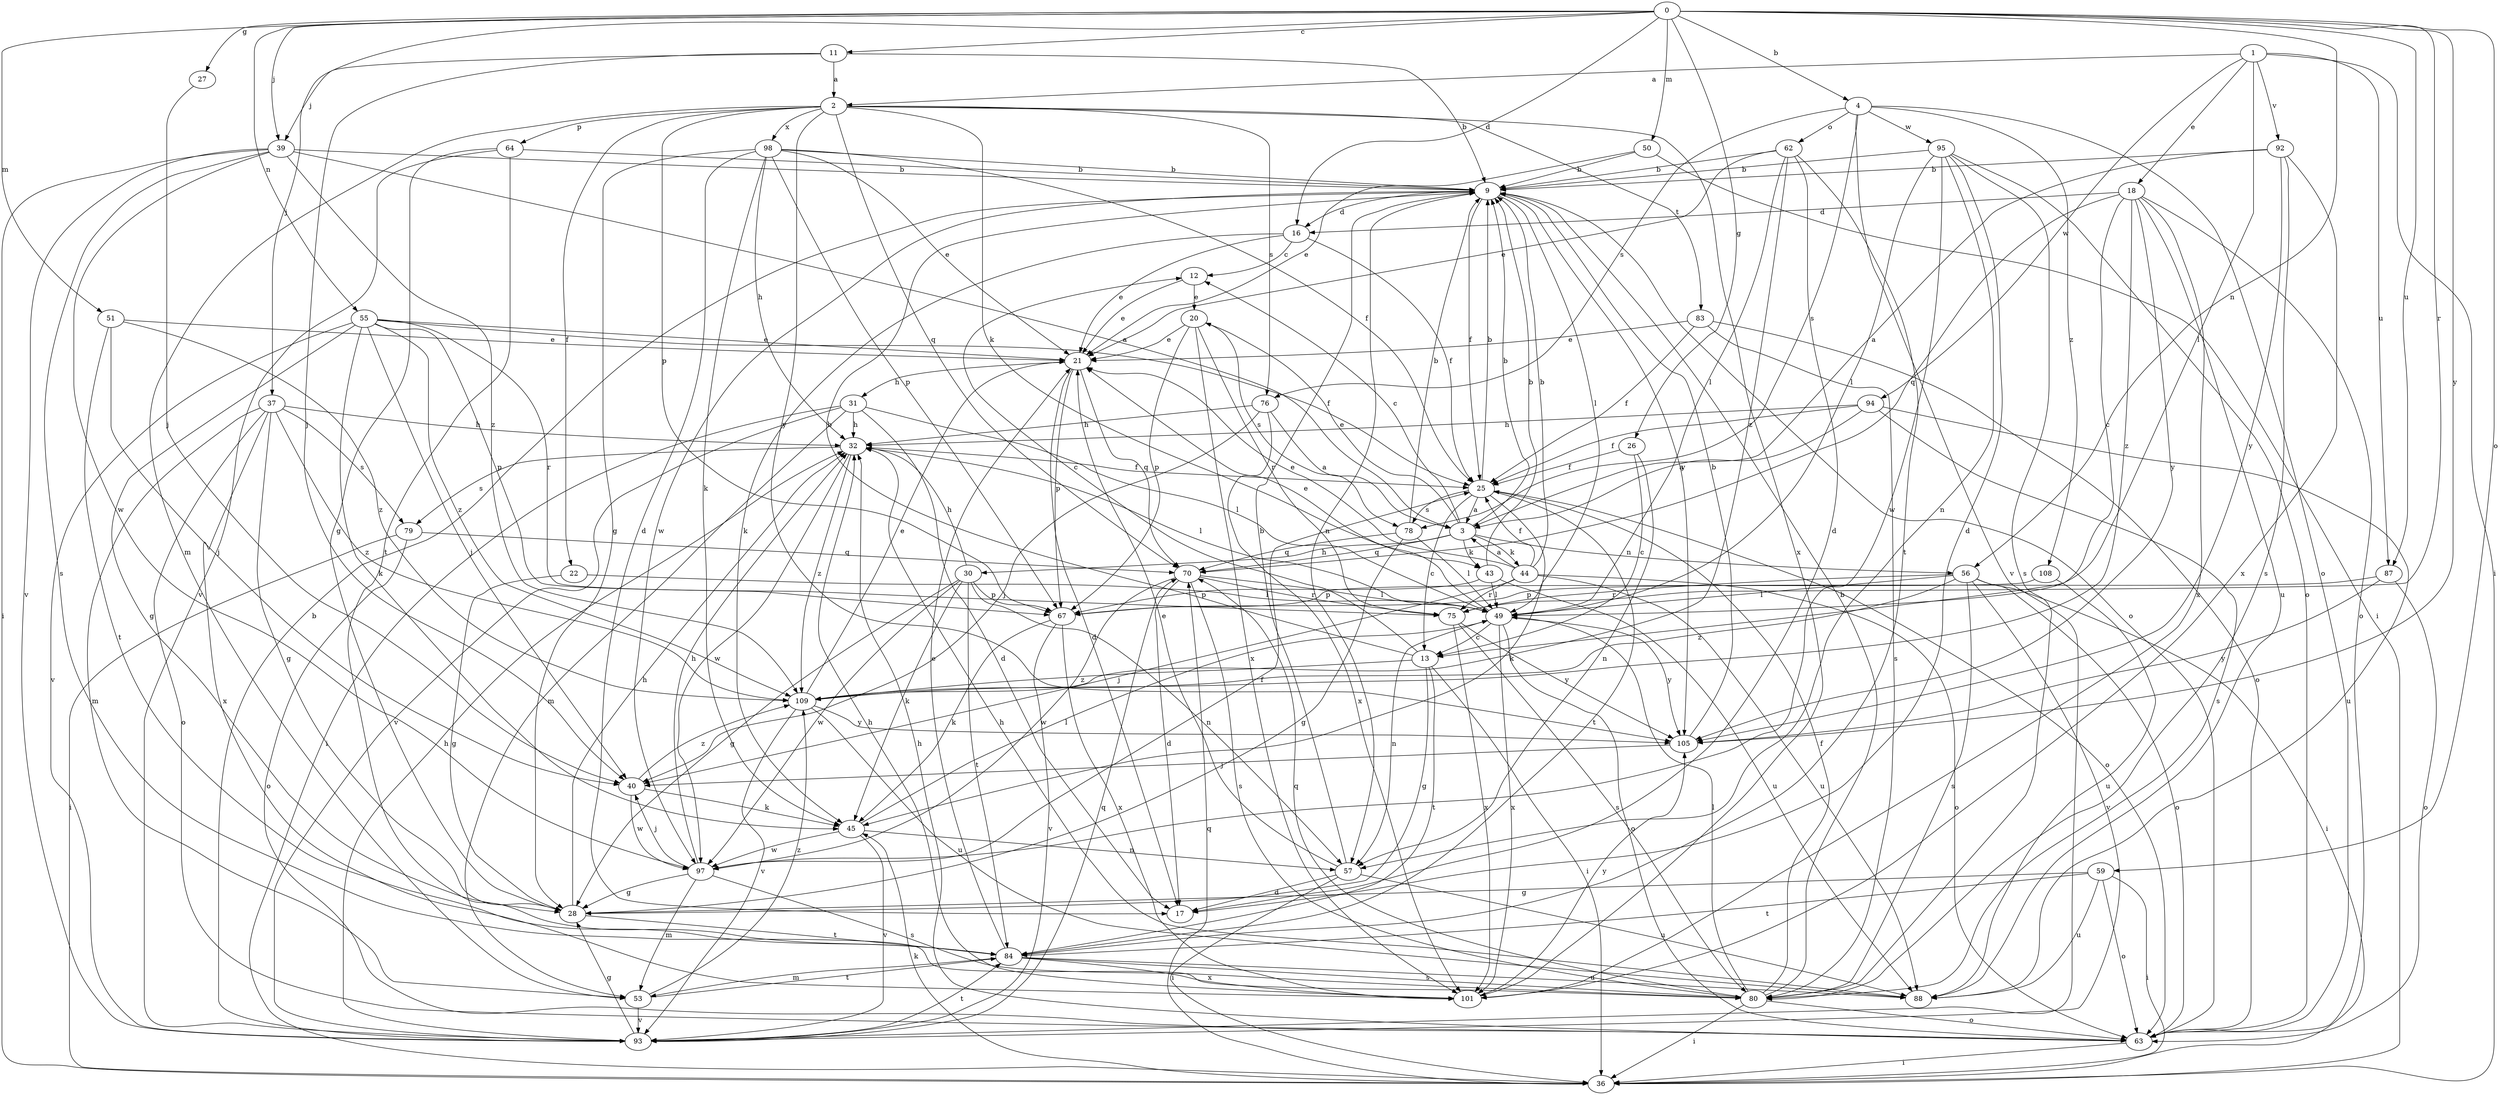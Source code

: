 strict digraph  {
0;
1;
2;
3;
4;
9;
11;
12;
13;
16;
17;
18;
20;
21;
22;
25;
26;
27;
28;
30;
31;
32;
36;
37;
39;
40;
43;
44;
45;
49;
50;
51;
53;
55;
56;
57;
59;
62;
63;
64;
67;
70;
75;
76;
78;
79;
80;
83;
84;
87;
88;
92;
93;
94;
95;
97;
98;
101;
105;
108;
109;
0 -> 4  [label=b];
0 -> 11  [label=c];
0 -> 16  [label=d];
0 -> 26  [label=g];
0 -> 27  [label=g];
0 -> 37  [label=j];
0 -> 39  [label=j];
0 -> 50  [label=m];
0 -> 51  [label=m];
0 -> 55  [label=n];
0 -> 56  [label=n];
0 -> 59  [label=o];
0 -> 75  [label=r];
0 -> 87  [label=u];
0 -> 105  [label=y];
1 -> 2  [label=a];
1 -> 18  [label=e];
1 -> 36  [label=i];
1 -> 49  [label=l];
1 -> 87  [label=u];
1 -> 92  [label=v];
1 -> 94  [label=w];
2 -> 22  [label=f];
2 -> 43  [label=k];
2 -> 53  [label=m];
2 -> 64  [label=p];
2 -> 67  [label=p];
2 -> 70  [label=q];
2 -> 76  [label=s];
2 -> 83  [label=t];
2 -> 98  [label=x];
2 -> 101  [label=x];
2 -> 105  [label=y];
3 -> 9  [label=b];
3 -> 12  [label=c];
3 -> 20  [label=e];
3 -> 30  [label=h];
3 -> 43  [label=k];
3 -> 44  [label=k];
3 -> 56  [label=n];
3 -> 70  [label=q];
4 -> 62  [label=o];
4 -> 63  [label=o];
4 -> 76  [label=s];
4 -> 78  [label=s];
4 -> 93  [label=v];
4 -> 95  [label=w];
4 -> 108  [label=z];
9 -> 16  [label=d];
9 -> 25  [label=f];
9 -> 49  [label=l];
9 -> 57  [label=n];
9 -> 63  [label=o];
9 -> 97  [label=w];
9 -> 105  [label=y];
11 -> 2  [label=a];
11 -> 9  [label=b];
11 -> 39  [label=j];
11 -> 40  [label=j];
12 -> 20  [label=e];
12 -> 21  [label=e];
13 -> 9  [label=b];
13 -> 12  [label=c];
13 -> 28  [label=g];
13 -> 36  [label=i];
13 -> 84  [label=t];
13 -> 109  [label=z];
16 -> 12  [label=c];
16 -> 21  [label=e];
16 -> 25  [label=f];
16 -> 45  [label=k];
18 -> 13  [label=c];
18 -> 16  [label=d];
18 -> 63  [label=o];
18 -> 70  [label=q];
18 -> 88  [label=u];
18 -> 101  [label=x];
18 -> 105  [label=y];
18 -> 109  [label=z];
20 -> 21  [label=e];
20 -> 67  [label=p];
20 -> 75  [label=r];
20 -> 78  [label=s];
20 -> 101  [label=x];
21 -> 17  [label=d];
21 -> 31  [label=h];
21 -> 67  [label=p];
21 -> 70  [label=q];
22 -> 28  [label=g];
22 -> 49  [label=l];
25 -> 3  [label=a];
25 -> 9  [label=b];
25 -> 13  [label=c];
25 -> 45  [label=k];
25 -> 63  [label=o];
25 -> 78  [label=s];
25 -> 84  [label=t];
26 -> 13  [label=c];
26 -> 25  [label=f];
26 -> 57  [label=n];
27 -> 40  [label=j];
28 -> 32  [label=h];
28 -> 84  [label=t];
30 -> 28  [label=g];
30 -> 32  [label=h];
30 -> 45  [label=k];
30 -> 57  [label=n];
30 -> 67  [label=p];
30 -> 84  [label=t];
30 -> 97  [label=w];
31 -> 17  [label=d];
31 -> 32  [label=h];
31 -> 36  [label=i];
31 -> 49  [label=l];
31 -> 53  [label=m];
31 -> 93  [label=v];
32 -> 25  [label=f];
32 -> 49  [label=l];
32 -> 79  [label=s];
32 -> 97  [label=w];
32 -> 109  [label=z];
36 -> 45  [label=k];
36 -> 70  [label=q];
37 -> 28  [label=g];
37 -> 32  [label=h];
37 -> 53  [label=m];
37 -> 63  [label=o];
37 -> 79  [label=s];
37 -> 101  [label=x];
37 -> 109  [label=z];
39 -> 3  [label=a];
39 -> 9  [label=b];
39 -> 36  [label=i];
39 -> 80  [label=s];
39 -> 93  [label=v];
39 -> 97  [label=w];
39 -> 109  [label=z];
40 -> 45  [label=k];
40 -> 97  [label=w];
40 -> 109  [label=z];
43 -> 9  [label=b];
43 -> 49  [label=l];
43 -> 67  [label=p];
43 -> 88  [label=u];
44 -> 3  [label=a];
44 -> 9  [label=b];
44 -> 21  [label=e];
44 -> 25  [label=f];
44 -> 40  [label=j];
44 -> 63  [label=o];
44 -> 75  [label=r];
44 -> 88  [label=u];
45 -> 49  [label=l];
45 -> 57  [label=n];
45 -> 93  [label=v];
45 -> 97  [label=w];
49 -> 13  [label=c];
49 -> 21  [label=e];
49 -> 57  [label=n];
49 -> 63  [label=o];
49 -> 101  [label=x];
49 -> 105  [label=y];
50 -> 9  [label=b];
50 -> 21  [label=e];
50 -> 36  [label=i];
51 -> 21  [label=e];
51 -> 40  [label=j];
51 -> 84  [label=t];
51 -> 109  [label=z];
53 -> 84  [label=t];
53 -> 93  [label=v];
53 -> 109  [label=z];
55 -> 21  [label=e];
55 -> 25  [label=f];
55 -> 28  [label=g];
55 -> 40  [label=j];
55 -> 45  [label=k];
55 -> 67  [label=p];
55 -> 75  [label=r];
55 -> 93  [label=v];
55 -> 109  [label=z];
56 -> 36  [label=i];
56 -> 49  [label=l];
56 -> 63  [label=o];
56 -> 75  [label=r];
56 -> 80  [label=s];
56 -> 93  [label=v];
56 -> 109  [label=z];
57 -> 9  [label=b];
57 -> 17  [label=d];
57 -> 21  [label=e];
57 -> 36  [label=i];
57 -> 88  [label=u];
59 -> 28  [label=g];
59 -> 36  [label=i];
59 -> 63  [label=o];
59 -> 84  [label=t];
59 -> 88  [label=u];
62 -> 9  [label=b];
62 -> 17  [label=d];
62 -> 21  [label=e];
62 -> 49  [label=l];
62 -> 84  [label=t];
62 -> 109  [label=z];
63 -> 32  [label=h];
63 -> 36  [label=i];
64 -> 9  [label=b];
64 -> 28  [label=g];
64 -> 84  [label=t];
64 -> 93  [label=v];
67 -> 45  [label=k];
67 -> 93  [label=v];
67 -> 101  [label=x];
70 -> 17  [label=d];
70 -> 49  [label=l];
70 -> 75  [label=r];
70 -> 80  [label=s];
70 -> 97  [label=w];
75 -> 80  [label=s];
75 -> 101  [label=x];
75 -> 105  [label=y];
76 -> 3  [label=a];
76 -> 32  [label=h];
76 -> 40  [label=j];
76 -> 101  [label=x];
78 -> 9  [label=b];
78 -> 28  [label=g];
78 -> 49  [label=l];
78 -> 70  [label=q];
79 -> 36  [label=i];
79 -> 63  [label=o];
79 -> 70  [label=q];
80 -> 9  [label=b];
80 -> 25  [label=f];
80 -> 36  [label=i];
80 -> 49  [label=l];
80 -> 63  [label=o];
80 -> 70  [label=q];
83 -> 21  [label=e];
83 -> 25  [label=f];
83 -> 63  [label=o];
83 -> 80  [label=s];
84 -> 21  [label=e];
84 -> 53  [label=m];
84 -> 80  [label=s];
84 -> 88  [label=u];
84 -> 101  [label=x];
87 -> 63  [label=o];
87 -> 67  [label=p];
87 -> 105  [label=y];
88 -> 32  [label=h];
92 -> 3  [label=a];
92 -> 9  [label=b];
92 -> 80  [label=s];
92 -> 101  [label=x];
92 -> 105  [label=y];
93 -> 9  [label=b];
93 -> 28  [label=g];
93 -> 32  [label=h];
93 -> 70  [label=q];
93 -> 84  [label=t];
94 -> 3  [label=a];
94 -> 25  [label=f];
94 -> 32  [label=h];
94 -> 80  [label=s];
94 -> 88  [label=u];
95 -> 9  [label=b];
95 -> 17  [label=d];
95 -> 49  [label=l];
95 -> 57  [label=n];
95 -> 63  [label=o];
95 -> 80  [label=s];
95 -> 97  [label=w];
97 -> 25  [label=f];
97 -> 28  [label=g];
97 -> 32  [label=h];
97 -> 40  [label=j];
97 -> 53  [label=m];
97 -> 80  [label=s];
98 -> 9  [label=b];
98 -> 17  [label=d];
98 -> 21  [label=e];
98 -> 25  [label=f];
98 -> 28  [label=g];
98 -> 32  [label=h];
98 -> 45  [label=k];
98 -> 67  [label=p];
101 -> 32  [label=h];
101 -> 105  [label=y];
105 -> 9  [label=b];
105 -> 40  [label=j];
108 -> 67  [label=p];
108 -> 88  [label=u];
109 -> 21  [label=e];
109 -> 88  [label=u];
109 -> 93  [label=v];
109 -> 105  [label=y];
}
